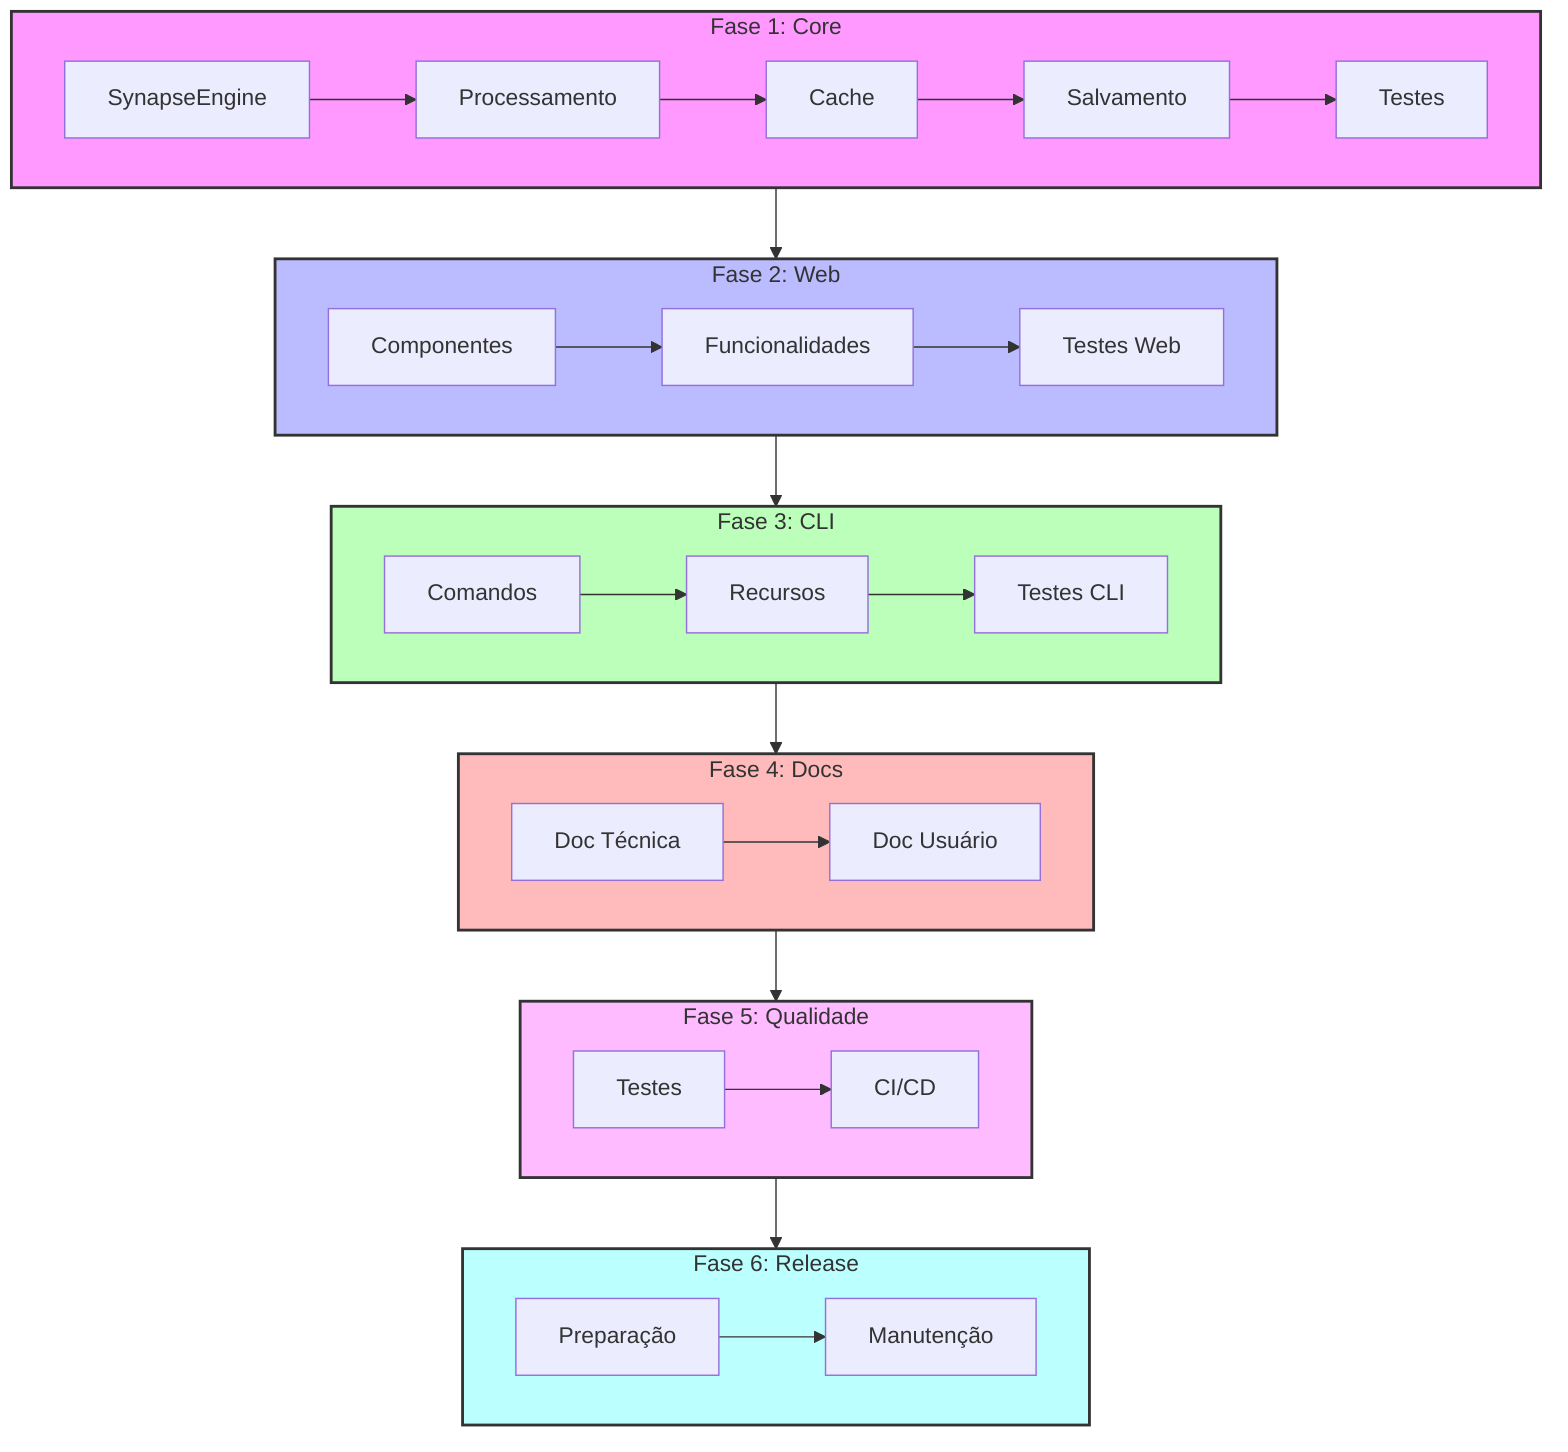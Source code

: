 graph TD
    subgraph Fase1[Fase 1: Core]
        A1[SynapseEngine] --> B1[Processamento]
        B1 --> C1[Cache]
        C1 --> D1[Salvamento]
        D1 --> E1[Testes]
    end

    subgraph Fase2[Fase 2: Web]
        A2[Componentes] --> B2[Funcionalidades]
        B2 --> C2[Testes Web]
    end

    subgraph Fase3[Fase 3: CLI]
        A3[Comandos] --> B3[Recursos]
        B3 --> C3[Testes CLI]
    end

    subgraph Fase4[Fase 4: Docs]
        A4[Doc Técnica] --> B4[Doc Usuário]
    end

    subgraph Fase5[Fase 5: Qualidade]
        A5[Testes] --> B5[CI/CD]
    end

    subgraph Fase6[Fase 6: Release]
        A6[Preparação] --> B6[Manutenção]
    end

    Fase1 --> Fase2
    Fase2 --> Fase3
    Fase3 --> Fase4
    Fase4 --> Fase5
    Fase5 --> Fase6

    style Fase1 fill:#f9f,stroke:#333,stroke-width:2px
    style Fase2 fill:#bbf,stroke:#333,stroke-width:2px
    style Fase3 fill:#bfb,stroke:#333,stroke-width:2px
    style Fase4 fill:#fbb,stroke:#333,stroke-width:2px
    style Fase5 fill:#fbf,stroke:#333,stroke-width:2px
    style Fase6 fill:#bff,stroke:#333,stroke-width:2px
